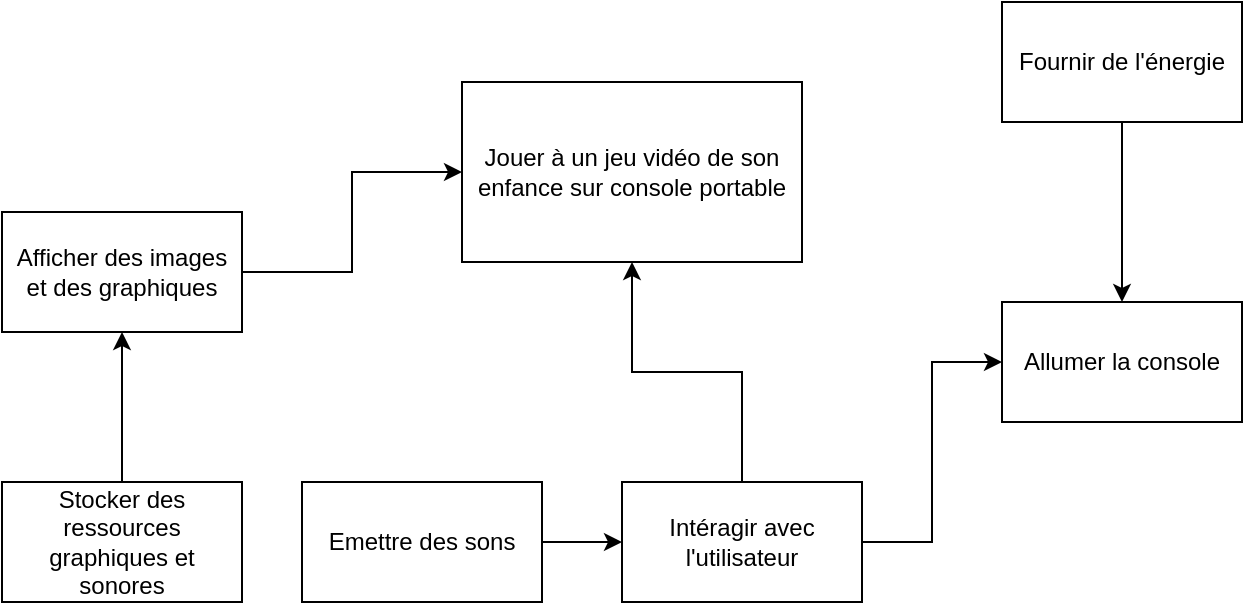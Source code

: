 <mxfile version="24.8.4">
  <diagram name="Page-1" id="4nIqLT7aUbP-TcCVsXmG">
    <mxGraphModel dx="1434" dy="726" grid="1" gridSize="10" guides="1" tooltips="1" connect="1" arrows="1" fold="1" page="1" pageScale="1" pageWidth="850" pageHeight="1100" math="0" shadow="0">
      <root>
        <mxCell id="0" />
        <mxCell id="1" parent="0" />
        <mxCell id="BmCIsiCDHkIcZGj1QrR8-7" value="Jouer à un jeu vidéo de son enfance sur console portable" style="rounded=0;whiteSpace=wrap;html=1;" vertex="1" parent="1">
          <mxGeometry x="320" y="410" width="170" height="90" as="geometry" />
        </mxCell>
        <mxCell id="BmCIsiCDHkIcZGj1QrR8-9" value="Allumer la console" style="rounded=0;whiteSpace=wrap;html=1;" vertex="1" parent="1">
          <mxGeometry x="590" y="520" width="120" height="60" as="geometry" />
        </mxCell>
        <mxCell id="BmCIsiCDHkIcZGj1QrR8-41" style="edgeStyle=orthogonalEdgeStyle;rounded=0;orthogonalLoop=1;jettySize=auto;html=1;exitX=1;exitY=0.5;exitDx=0;exitDy=0;entryX=0;entryY=0.5;entryDx=0;entryDy=0;" edge="1" parent="1" source="BmCIsiCDHkIcZGj1QrR8-12" target="BmCIsiCDHkIcZGj1QrR8-7">
          <mxGeometry relative="1" as="geometry" />
        </mxCell>
        <mxCell id="BmCIsiCDHkIcZGj1QrR8-12" value="Afficher des images et des graphiques" style="whiteSpace=wrap;html=1;" vertex="1" parent="1">
          <mxGeometry x="90" y="475" width="120" height="60" as="geometry" />
        </mxCell>
        <mxCell id="BmCIsiCDHkIcZGj1QrR8-47" value="" style="edgeStyle=orthogonalEdgeStyle;rounded=0;orthogonalLoop=1;jettySize=auto;html=1;" edge="1" parent="1" source="BmCIsiCDHkIcZGj1QrR8-14" target="BmCIsiCDHkIcZGj1QrR8-9">
          <mxGeometry relative="1" as="geometry" />
        </mxCell>
        <mxCell id="BmCIsiCDHkIcZGj1QrR8-14" value="Fournir de l&#39;énergie" style="whiteSpace=wrap;html=1;" vertex="1" parent="1">
          <mxGeometry x="590" y="370" width="120" height="60" as="geometry" />
        </mxCell>
        <mxCell id="BmCIsiCDHkIcZGj1QrR8-46" value="" style="edgeStyle=orthogonalEdgeStyle;rounded=0;orthogonalLoop=1;jettySize=auto;html=1;" edge="1" parent="1" source="BmCIsiCDHkIcZGj1QrR8-17" target="BmCIsiCDHkIcZGj1QrR8-26">
          <mxGeometry relative="1" as="geometry" />
        </mxCell>
        <mxCell id="BmCIsiCDHkIcZGj1QrR8-17" value="Emettre des sons" style="whiteSpace=wrap;html=1;" vertex="1" parent="1">
          <mxGeometry x="240" y="610" width="120" height="60" as="geometry" />
        </mxCell>
        <mxCell id="BmCIsiCDHkIcZGj1QrR8-42" style="edgeStyle=orthogonalEdgeStyle;rounded=0;orthogonalLoop=1;jettySize=auto;html=1;exitX=0.5;exitY=0;exitDx=0;exitDy=0;entryX=0.5;entryY=1;entryDx=0;entryDy=0;" edge="1" parent="1" source="BmCIsiCDHkIcZGj1QrR8-21" target="BmCIsiCDHkIcZGj1QrR8-12">
          <mxGeometry relative="1" as="geometry" />
        </mxCell>
        <mxCell id="BmCIsiCDHkIcZGj1QrR8-21" value="&lt;div&gt;Stocker des ressources graphiques et sonores&lt;/div&gt;" style="whiteSpace=wrap;html=1;" vertex="1" parent="1">
          <mxGeometry x="90" y="610" width="120" height="60" as="geometry" />
        </mxCell>
        <mxCell id="BmCIsiCDHkIcZGj1QrR8-44" style="edgeStyle=orthogonalEdgeStyle;rounded=0;orthogonalLoop=1;jettySize=auto;html=1;exitX=1;exitY=0.5;exitDx=0;exitDy=0;entryX=0;entryY=0.5;entryDx=0;entryDy=0;" edge="1" parent="1" source="BmCIsiCDHkIcZGj1QrR8-26" target="BmCIsiCDHkIcZGj1QrR8-9">
          <mxGeometry relative="1" as="geometry" />
        </mxCell>
        <mxCell id="BmCIsiCDHkIcZGj1QrR8-45" value="" style="edgeStyle=orthogonalEdgeStyle;rounded=0;orthogonalLoop=1;jettySize=auto;html=1;" edge="1" parent="1" source="BmCIsiCDHkIcZGj1QrR8-26" target="BmCIsiCDHkIcZGj1QrR8-7">
          <mxGeometry relative="1" as="geometry" />
        </mxCell>
        <mxCell id="BmCIsiCDHkIcZGj1QrR8-26" value="&lt;div&gt;Intéragir avec l&#39;utilisateur&lt;/div&gt;" style="whiteSpace=wrap;html=1;" vertex="1" parent="1">
          <mxGeometry x="400" y="610" width="120" height="60" as="geometry" />
        </mxCell>
      </root>
    </mxGraphModel>
  </diagram>
</mxfile>
